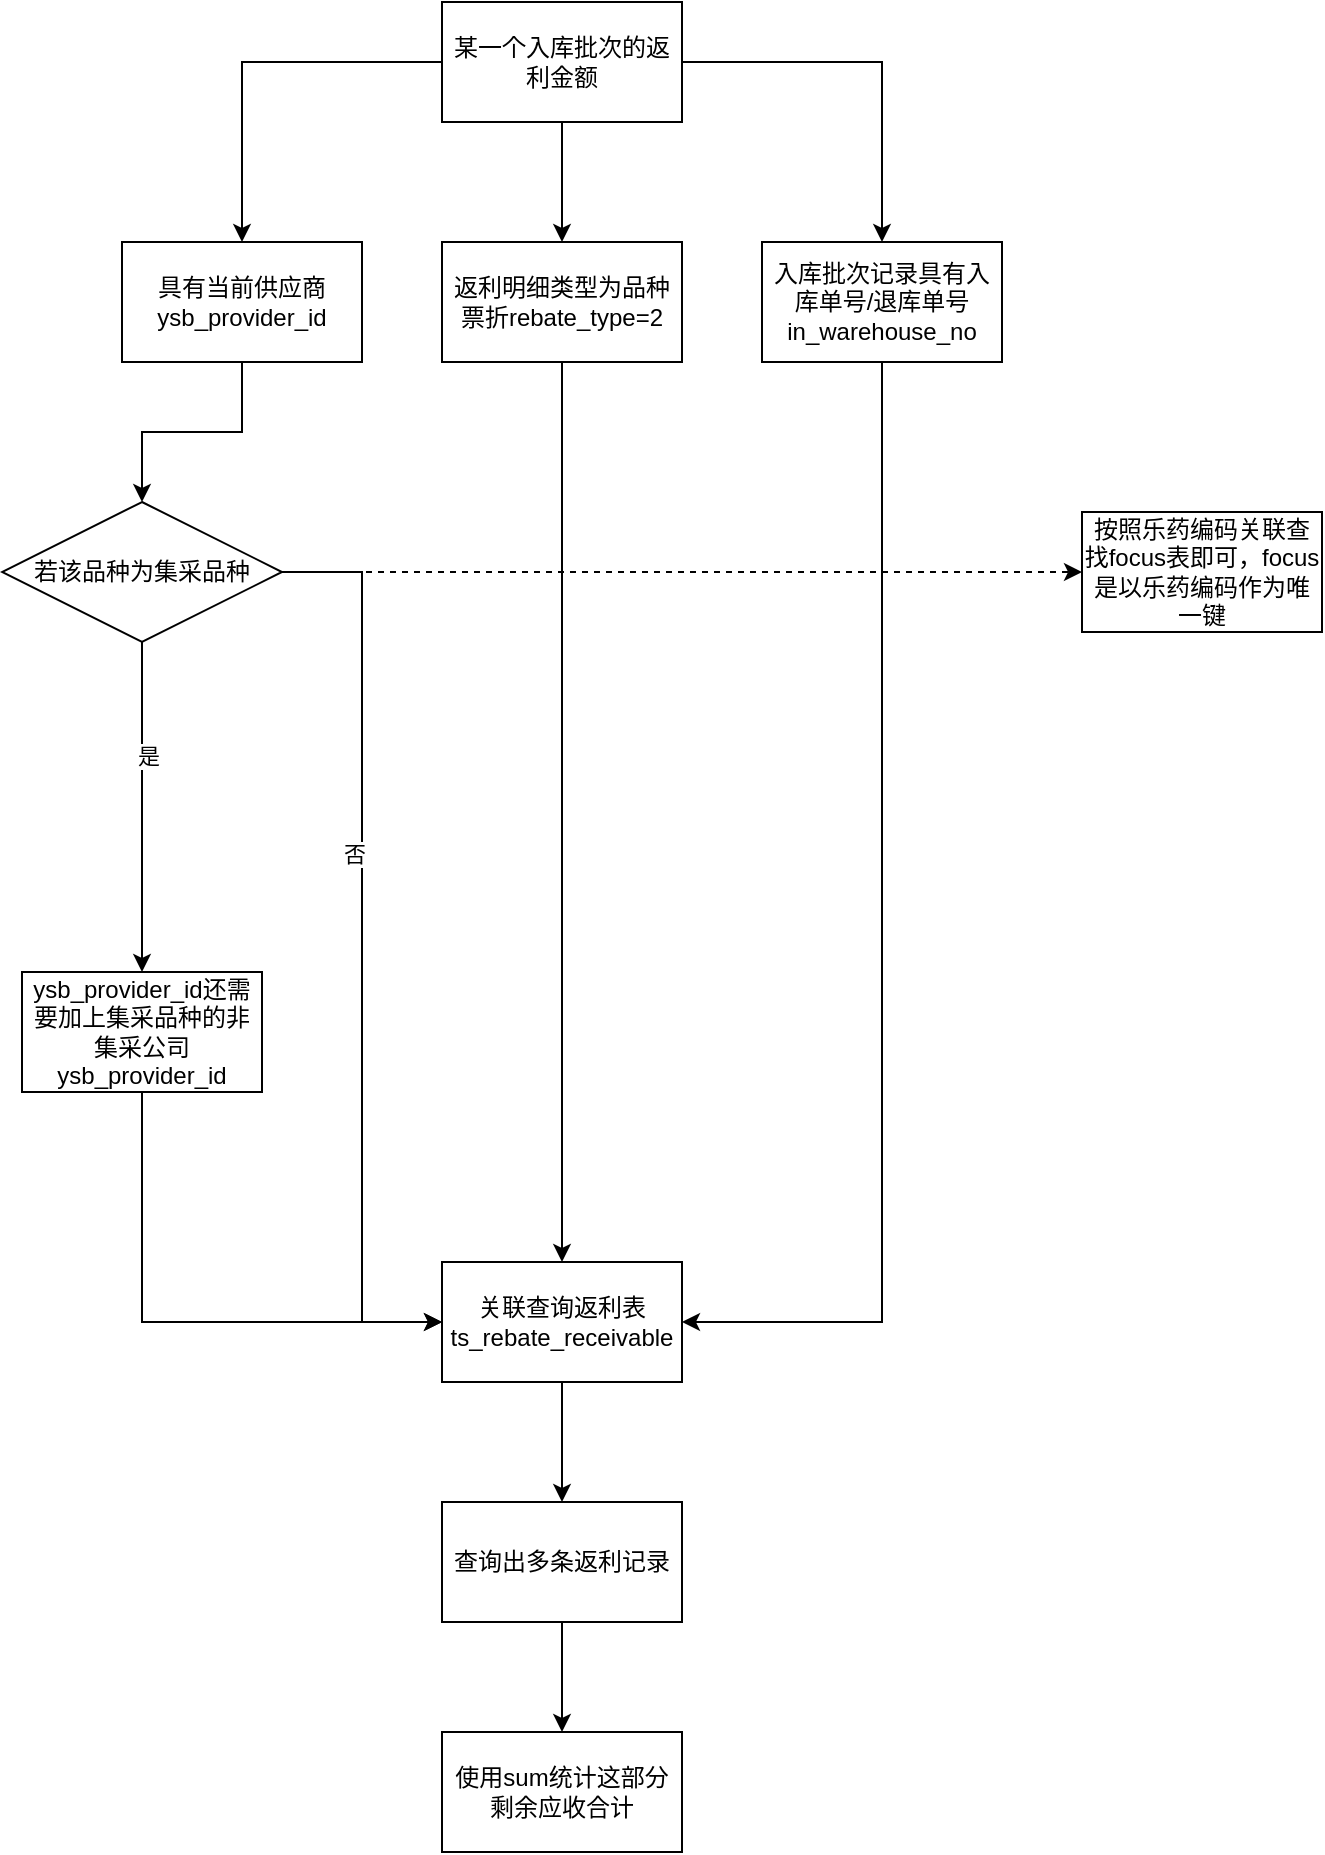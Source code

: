 <mxfile version="14.7.2" type="github">
  <diagram id="C5RBs43oDa-KdzZeNtuy" name="Page-1">
    <mxGraphModel dx="1038" dy="547" grid="1" gridSize="10" guides="1" tooltips="1" connect="1" arrows="1" fold="1" page="1" pageScale="1" pageWidth="827" pageHeight="1169" math="0" shadow="0">
      <root>
        <mxCell id="WIyWlLk6GJQsqaUBKTNV-0" />
        <mxCell id="WIyWlLk6GJQsqaUBKTNV-1" parent="WIyWlLk6GJQsqaUBKTNV-0" />
        <mxCell id="GVEyoKOzwOx_ailyvAIY-4" style="edgeStyle=orthogonalEdgeStyle;rounded=0;orthogonalLoop=1;jettySize=auto;html=1;" edge="1" parent="WIyWlLk6GJQsqaUBKTNV-1" source="GVEyoKOzwOx_ailyvAIY-0" target="GVEyoKOzwOx_ailyvAIY-1">
          <mxGeometry relative="1" as="geometry" />
        </mxCell>
        <mxCell id="GVEyoKOzwOx_ailyvAIY-5" style="edgeStyle=orthogonalEdgeStyle;rounded=0;orthogonalLoop=1;jettySize=auto;html=1;entryX=0.5;entryY=0;entryDx=0;entryDy=0;" edge="1" parent="WIyWlLk6GJQsqaUBKTNV-1" source="GVEyoKOzwOx_ailyvAIY-0" target="GVEyoKOzwOx_ailyvAIY-2">
          <mxGeometry relative="1" as="geometry" />
        </mxCell>
        <mxCell id="GVEyoKOzwOx_ailyvAIY-6" style="edgeStyle=orthogonalEdgeStyle;rounded=0;orthogonalLoop=1;jettySize=auto;html=1;" edge="1" parent="WIyWlLk6GJQsqaUBKTNV-1" source="GVEyoKOzwOx_ailyvAIY-0" target="GVEyoKOzwOx_ailyvAIY-3">
          <mxGeometry relative="1" as="geometry" />
        </mxCell>
        <mxCell id="GVEyoKOzwOx_ailyvAIY-0" value="某一个入库批次的返利金额" style="rounded=0;whiteSpace=wrap;html=1;" vertex="1" parent="WIyWlLk6GJQsqaUBKTNV-1">
          <mxGeometry x="240" y="40" width="120" height="60" as="geometry" />
        </mxCell>
        <mxCell id="GVEyoKOzwOx_ailyvAIY-23" style="edgeStyle=orthogonalEdgeStyle;rounded=0;orthogonalLoop=1;jettySize=auto;html=1;entryX=0.5;entryY=0;entryDx=0;entryDy=0;" edge="1" parent="WIyWlLk6GJQsqaUBKTNV-1" source="GVEyoKOzwOx_ailyvAIY-1" target="GVEyoKOzwOx_ailyvAIY-22">
          <mxGeometry relative="1" as="geometry" />
        </mxCell>
        <mxCell id="GVEyoKOzwOx_ailyvAIY-1" value="具有当前供应商ysb_provider_id" style="rounded=0;whiteSpace=wrap;html=1;" vertex="1" parent="WIyWlLk6GJQsqaUBKTNV-1">
          <mxGeometry x="80" y="160" width="120" height="60" as="geometry" />
        </mxCell>
        <mxCell id="GVEyoKOzwOx_ailyvAIY-9" style="edgeStyle=orthogonalEdgeStyle;rounded=0;orthogonalLoop=1;jettySize=auto;html=1;entryX=0.5;entryY=0;entryDx=0;entryDy=0;" edge="1" parent="WIyWlLk6GJQsqaUBKTNV-1" source="GVEyoKOzwOx_ailyvAIY-2" target="GVEyoKOzwOx_ailyvAIY-7">
          <mxGeometry relative="1" as="geometry" />
        </mxCell>
        <mxCell id="GVEyoKOzwOx_ailyvAIY-2" value="返利明细类型为品种票折rebate_type=2" style="rounded=0;whiteSpace=wrap;html=1;" vertex="1" parent="WIyWlLk6GJQsqaUBKTNV-1">
          <mxGeometry x="240" y="160" width="120" height="60" as="geometry" />
        </mxCell>
        <mxCell id="GVEyoKOzwOx_ailyvAIY-10" style="edgeStyle=orthogonalEdgeStyle;rounded=0;orthogonalLoop=1;jettySize=auto;html=1;entryX=1;entryY=0.5;entryDx=0;entryDy=0;" edge="1" parent="WIyWlLk6GJQsqaUBKTNV-1" source="GVEyoKOzwOx_ailyvAIY-3" target="GVEyoKOzwOx_ailyvAIY-7">
          <mxGeometry relative="1" as="geometry">
            <Array as="points">
              <mxPoint x="460" y="700" />
            </Array>
          </mxGeometry>
        </mxCell>
        <mxCell id="GVEyoKOzwOx_ailyvAIY-3" value="入库批次记录具有入库单号/退库单号in_warehouse_no" style="rounded=0;whiteSpace=wrap;html=1;" vertex="1" parent="WIyWlLk6GJQsqaUBKTNV-1">
          <mxGeometry x="400" y="160" width="120" height="60" as="geometry" />
        </mxCell>
        <mxCell id="GVEyoKOzwOx_ailyvAIY-12" style="edgeStyle=orthogonalEdgeStyle;rounded=0;orthogonalLoop=1;jettySize=auto;html=1;entryX=0.5;entryY=0;entryDx=0;entryDy=0;" edge="1" parent="WIyWlLk6GJQsqaUBKTNV-1" source="GVEyoKOzwOx_ailyvAIY-7" target="GVEyoKOzwOx_ailyvAIY-11">
          <mxGeometry relative="1" as="geometry" />
        </mxCell>
        <mxCell id="GVEyoKOzwOx_ailyvAIY-7" value="关联查询返利表ts_rebate_receivable" style="rounded=0;whiteSpace=wrap;html=1;" vertex="1" parent="WIyWlLk6GJQsqaUBKTNV-1">
          <mxGeometry x="240" y="670" width="120" height="60" as="geometry" />
        </mxCell>
        <mxCell id="GVEyoKOzwOx_ailyvAIY-15" style="edgeStyle=orthogonalEdgeStyle;rounded=0;orthogonalLoop=1;jettySize=auto;html=1;entryX=0.5;entryY=0;entryDx=0;entryDy=0;" edge="1" parent="WIyWlLk6GJQsqaUBKTNV-1" source="GVEyoKOzwOx_ailyvAIY-11" target="GVEyoKOzwOx_ailyvAIY-14">
          <mxGeometry relative="1" as="geometry" />
        </mxCell>
        <mxCell id="GVEyoKOzwOx_ailyvAIY-11" value="查询出多条返利记录" style="rounded=0;whiteSpace=wrap;html=1;" vertex="1" parent="WIyWlLk6GJQsqaUBKTNV-1">
          <mxGeometry x="240" y="790" width="120" height="60" as="geometry" />
        </mxCell>
        <mxCell id="GVEyoKOzwOx_ailyvAIY-14" value="使用sum统计这部分剩余应收合计" style="rounded=0;whiteSpace=wrap;html=1;" vertex="1" parent="WIyWlLk6GJQsqaUBKTNV-1">
          <mxGeometry x="240" y="905" width="120" height="60" as="geometry" />
        </mxCell>
        <mxCell id="GVEyoKOzwOx_ailyvAIY-29" style="edgeStyle=orthogonalEdgeStyle;rounded=0;orthogonalLoop=1;jettySize=auto;html=1;entryX=0;entryY=0.5;entryDx=0;entryDy=0;" edge="1" parent="WIyWlLk6GJQsqaUBKTNV-1" source="GVEyoKOzwOx_ailyvAIY-19" target="GVEyoKOzwOx_ailyvAIY-7">
          <mxGeometry relative="1" as="geometry">
            <Array as="points">
              <mxPoint x="90" y="700" />
            </Array>
          </mxGeometry>
        </mxCell>
        <mxCell id="GVEyoKOzwOx_ailyvAIY-19" value="ysb_provider_id还需要加上集采品种的非集采公司ysb_provider_id" style="rounded=0;whiteSpace=wrap;html=1;" vertex="1" parent="WIyWlLk6GJQsqaUBKTNV-1">
          <mxGeometry x="30" y="525" width="120" height="60" as="geometry" />
        </mxCell>
        <mxCell id="GVEyoKOzwOx_ailyvAIY-24" style="edgeStyle=orthogonalEdgeStyle;rounded=0;orthogonalLoop=1;jettySize=auto;html=1;entryX=0.5;entryY=0;entryDx=0;entryDy=0;" edge="1" parent="WIyWlLk6GJQsqaUBKTNV-1" source="GVEyoKOzwOx_ailyvAIY-22" target="GVEyoKOzwOx_ailyvAIY-19">
          <mxGeometry relative="1" as="geometry" />
        </mxCell>
        <mxCell id="GVEyoKOzwOx_ailyvAIY-26" value="是" style="edgeLabel;html=1;align=center;verticalAlign=middle;resizable=0;points=[];" vertex="1" connectable="0" parent="GVEyoKOzwOx_ailyvAIY-24">
          <mxGeometry x="-0.311" y="3" relative="1" as="geometry">
            <mxPoint as="offset" />
          </mxGeometry>
        </mxCell>
        <mxCell id="GVEyoKOzwOx_ailyvAIY-27" style="edgeStyle=orthogonalEdgeStyle;rounded=0;orthogonalLoop=1;jettySize=auto;html=1;entryX=0;entryY=0.5;entryDx=0;entryDy=0;" edge="1" parent="WIyWlLk6GJQsqaUBKTNV-1" source="GVEyoKOzwOx_ailyvAIY-22" target="GVEyoKOzwOx_ailyvAIY-7">
          <mxGeometry relative="1" as="geometry" />
        </mxCell>
        <mxCell id="GVEyoKOzwOx_ailyvAIY-28" value="否" style="edgeLabel;html=1;align=center;verticalAlign=middle;resizable=0;points=[];" vertex="1" connectable="0" parent="GVEyoKOzwOx_ailyvAIY-27">
          <mxGeometry x="-0.205" y="-4" relative="1" as="geometry">
            <mxPoint as="offset" />
          </mxGeometry>
        </mxCell>
        <mxCell id="GVEyoKOzwOx_ailyvAIY-31" style="edgeStyle=orthogonalEdgeStyle;rounded=0;orthogonalLoop=1;jettySize=auto;html=1;entryX=0;entryY=0.5;entryDx=0;entryDy=0;dashed=1;" edge="1" parent="WIyWlLk6GJQsqaUBKTNV-1" source="GVEyoKOzwOx_ailyvAIY-22" target="GVEyoKOzwOx_ailyvAIY-30">
          <mxGeometry relative="1" as="geometry" />
        </mxCell>
        <mxCell id="GVEyoKOzwOx_ailyvAIY-22" value="&lt;span&gt;若该品种为集采品种&lt;/span&gt;" style="rhombus;whiteSpace=wrap;html=1;" vertex="1" parent="WIyWlLk6GJQsqaUBKTNV-1">
          <mxGeometry x="20" y="290" width="140" height="70" as="geometry" />
        </mxCell>
        <mxCell id="GVEyoKOzwOx_ailyvAIY-30" value="按照乐药编码关联查找focus表即可，focus是以乐药编码作为唯一键" style="rounded=0;whiteSpace=wrap;html=1;" vertex="1" parent="WIyWlLk6GJQsqaUBKTNV-1">
          <mxGeometry x="560" y="295" width="120" height="60" as="geometry" />
        </mxCell>
      </root>
    </mxGraphModel>
  </diagram>
</mxfile>
